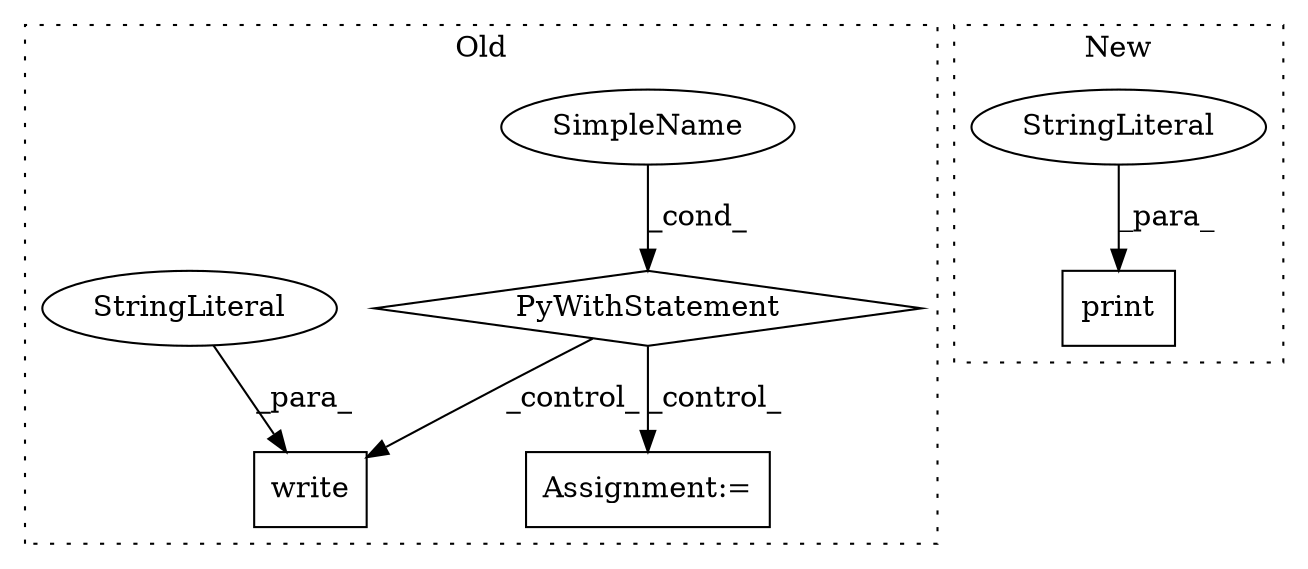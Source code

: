 digraph G {
subgraph cluster0 {
1 [label="PyWithStatement" a="104" s="371,389" l="10,2" shape="diamond"];
4 [label="SimpleName" a="42" s="" l="" shape="ellipse"];
5 [label="write" a="32" s="444,487" l="6,1" shape="box"];
6 [label="Assignment:=" a="7" s="403" l="5" shape="box"];
7 [label="StringLiteral" a="45" s="450" l="5" shape="ellipse"];
label = "Old";
style="dotted";
}
subgraph cluster1 {
2 [label="print" a="32" s="346,365" l="6,1" shape="box"];
3 [label="StringLiteral" a="45" s="352" l="13" shape="ellipse"];
label = "New";
style="dotted";
}
1 -> 5 [label="_control_"];
1 -> 6 [label="_control_"];
3 -> 2 [label="_para_"];
4 -> 1 [label="_cond_"];
7 -> 5 [label="_para_"];
}
